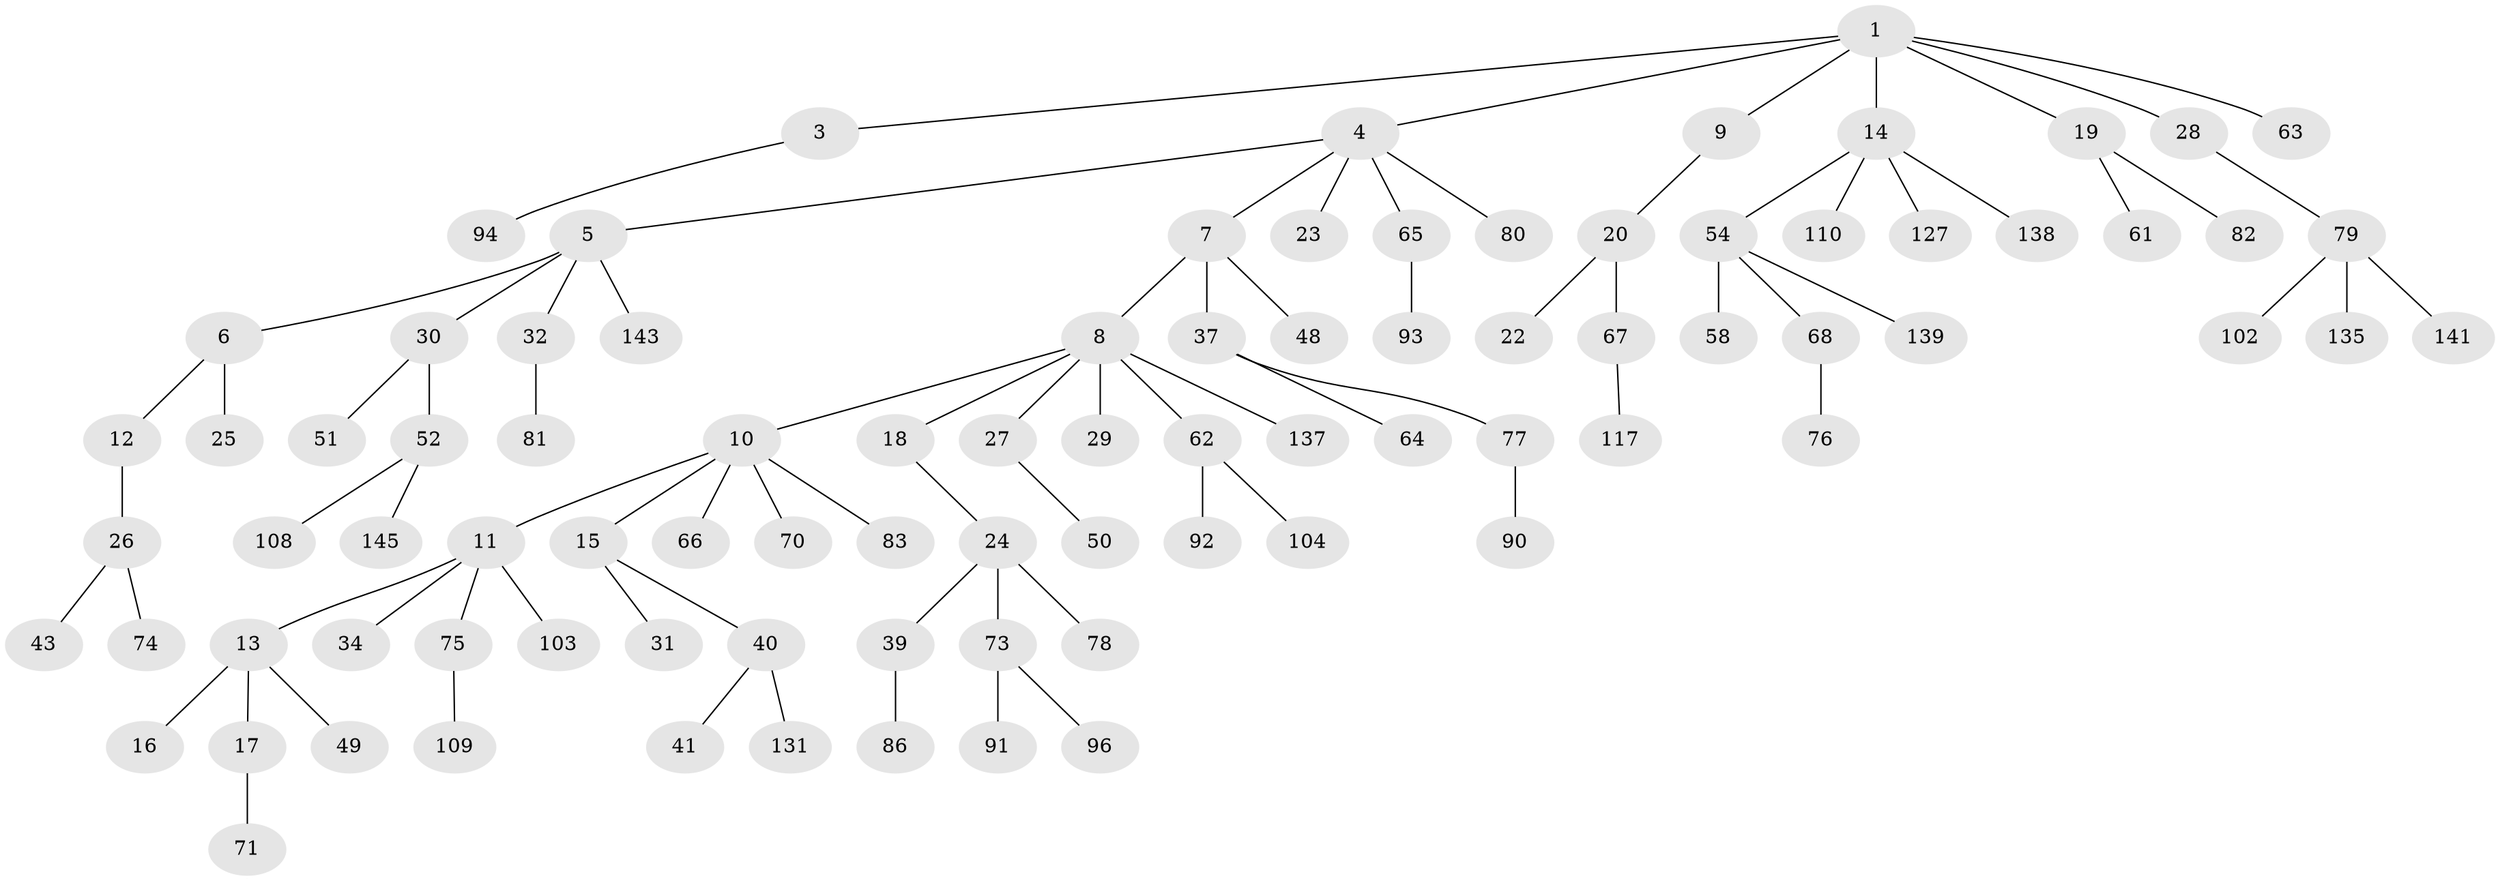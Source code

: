 // original degree distribution, {3: 0.14482758620689656, 6: 0.027586206896551724, 2: 0.19310344827586207, 5: 0.020689655172413793, 4: 0.06206896551724138, 8: 0.013793103448275862, 1: 0.5379310344827586}
// Generated by graph-tools (version 1.1) at 2025/19/03/04/25 18:19:18]
// undirected, 87 vertices, 86 edges
graph export_dot {
graph [start="1"]
  node [color=gray90,style=filled];
  1 [super="+2"];
  3;
  4;
  5;
  6;
  7;
  8 [super="+55"];
  9;
  10 [super="+46+100+56"];
  11 [super="+42+33"];
  12;
  13;
  14 [super="+21"];
  15;
  16;
  17 [super="+89"];
  18;
  19 [super="+60+45"];
  20;
  22 [super="+69"];
  23;
  24 [super="+38+59+53"];
  25 [super="+122+35"];
  26;
  27 [super="+47"];
  28 [super="+36+101+99+87"];
  29 [super="+120+88"];
  30 [super="+97+132"];
  31;
  32 [super="+126"];
  34 [super="+119"];
  37;
  39 [super="+44"];
  40;
  41;
  43 [super="+121"];
  48;
  49;
  50 [super="+133"];
  51;
  52;
  54;
  58;
  61;
  62;
  63;
  64;
  65;
  66;
  67;
  68 [super="+98+130"];
  70;
  71;
  73;
  74 [super="+84"];
  75;
  76;
  77;
  78;
  79;
  80;
  81;
  82;
  83;
  86;
  90;
  91 [super="+123"];
  92 [super="+114"];
  93 [super="+128"];
  94;
  96;
  102;
  103 [super="+113+112"];
  104;
  108;
  109;
  110;
  117;
  127;
  131;
  135;
  137;
  138;
  139;
  141;
  143;
  145;
  1 -- 3;
  1 -- 9;
  1 -- 19;
  1 -- 4;
  1 -- 28;
  1 -- 14;
  1 -- 63;
  3 -- 94;
  4 -- 5;
  4 -- 7;
  4 -- 23;
  4 -- 65;
  4 -- 80;
  5 -- 6;
  5 -- 30;
  5 -- 32;
  5 -- 143;
  6 -- 12;
  6 -- 25;
  7 -- 8;
  7 -- 37;
  7 -- 48;
  8 -- 10;
  8 -- 18;
  8 -- 27;
  8 -- 29;
  8 -- 62;
  8 -- 137;
  9 -- 20;
  10 -- 11;
  10 -- 15;
  10 -- 70;
  10 -- 83;
  10 -- 66;
  11 -- 13;
  11 -- 34;
  11 -- 103;
  11 -- 75;
  12 -- 26;
  13 -- 16;
  13 -- 17;
  13 -- 49;
  14 -- 110;
  14 -- 127;
  14 -- 54;
  14 -- 138;
  15 -- 31;
  15 -- 40;
  17 -- 71;
  18 -- 24;
  19 -- 61;
  19 -- 82;
  20 -- 22;
  20 -- 67;
  24 -- 73;
  24 -- 78;
  24 -- 39;
  26 -- 43;
  26 -- 74;
  27 -- 50;
  28 -- 79;
  30 -- 51;
  30 -- 52;
  32 -- 81;
  37 -- 64;
  37 -- 77;
  39 -- 86;
  40 -- 41;
  40 -- 131;
  52 -- 108;
  52 -- 145;
  54 -- 58;
  54 -- 68;
  54 -- 139;
  62 -- 92;
  62 -- 104;
  65 -- 93;
  67 -- 117;
  68 -- 76;
  73 -- 91;
  73 -- 96;
  75 -- 109;
  77 -- 90;
  79 -- 102;
  79 -- 135;
  79 -- 141;
}
